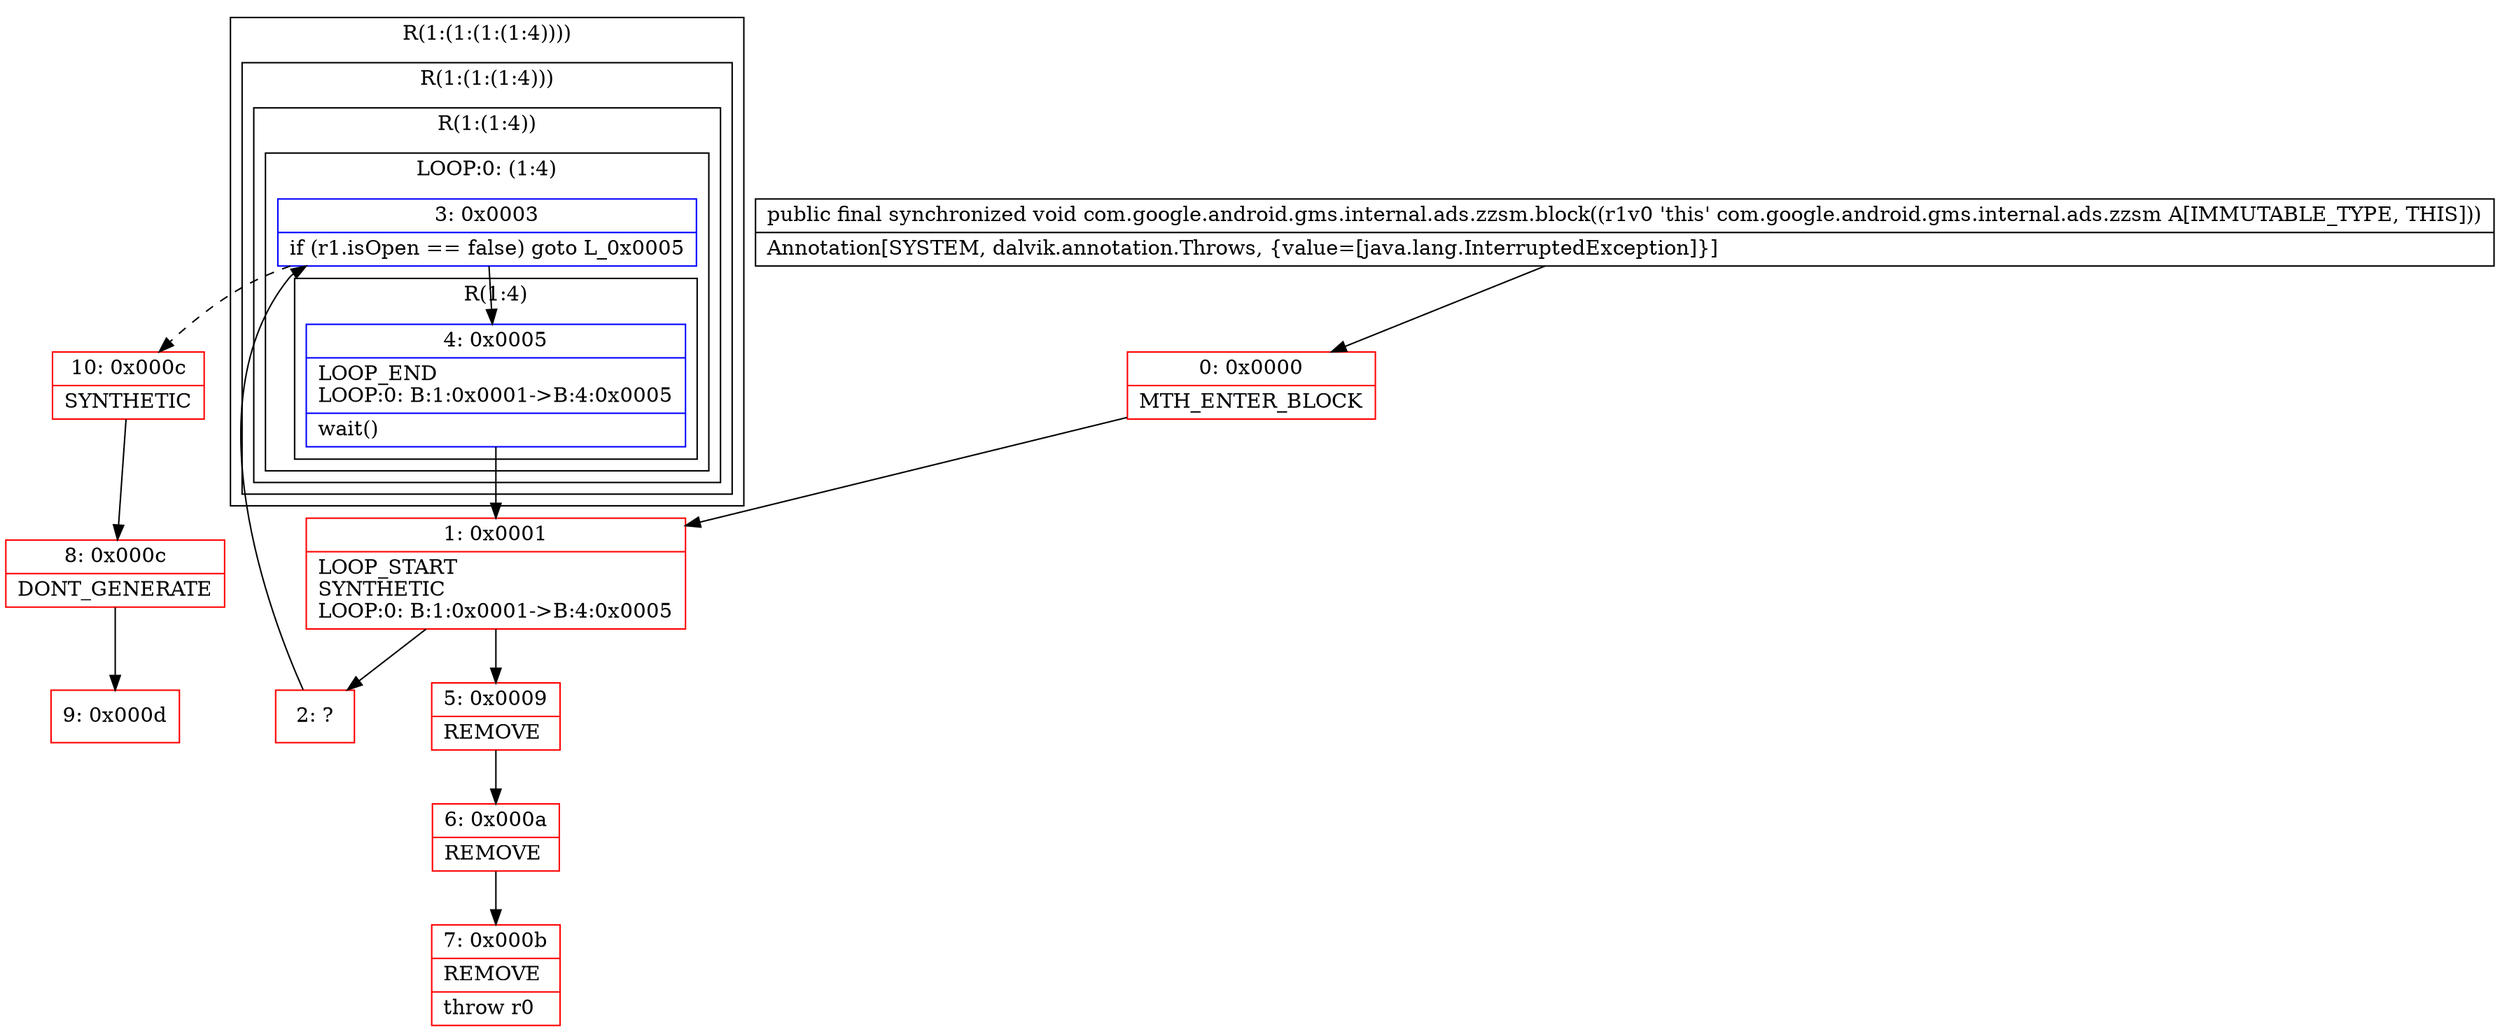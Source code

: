 digraph "CFG forcom.google.android.gms.internal.ads.zzsm.block()V" {
subgraph cluster_Region_14889737 {
label = "R(1:(1:(1:(1:4))))";
node [shape=record,color=blue];
subgraph cluster_Region_1225503409 {
label = "R(1:(1:(1:4)))";
node [shape=record,color=blue];
subgraph cluster_Region_264708169 {
label = "R(1:(1:4))";
node [shape=record,color=blue];
subgraph cluster_LoopRegion_8889301 {
label = "LOOP:0: (1:4)";
node [shape=record,color=blue];
Node_3 [shape=record,label="{3\:\ 0x0003|if (r1.isOpen == false) goto L_0x0005\l}"];
subgraph cluster_Region_434484151 {
label = "R(1:4)";
node [shape=record,color=blue];
Node_4 [shape=record,label="{4\:\ 0x0005|LOOP_END\lLOOP:0: B:1:0x0001\-\>B:4:0x0005\l|wait()\l}"];
}
}
}
}
}
Node_0 [shape=record,color=red,label="{0\:\ 0x0000|MTH_ENTER_BLOCK\l}"];
Node_1 [shape=record,color=red,label="{1\:\ 0x0001|LOOP_START\lSYNTHETIC\lLOOP:0: B:1:0x0001\-\>B:4:0x0005\l}"];
Node_2 [shape=record,color=red,label="{2\:\ ?}"];
Node_5 [shape=record,color=red,label="{5\:\ 0x0009|REMOVE\l}"];
Node_6 [shape=record,color=red,label="{6\:\ 0x000a|REMOVE\l}"];
Node_7 [shape=record,color=red,label="{7\:\ 0x000b|REMOVE\l|throw r0\l}"];
Node_8 [shape=record,color=red,label="{8\:\ 0x000c|DONT_GENERATE\l}"];
Node_9 [shape=record,color=red,label="{9\:\ 0x000d}"];
Node_10 [shape=record,color=red,label="{10\:\ 0x000c|SYNTHETIC\l}"];
MethodNode[shape=record,label="{public final synchronized void com.google.android.gms.internal.ads.zzsm.block((r1v0 'this' com.google.android.gms.internal.ads.zzsm A[IMMUTABLE_TYPE, THIS]))  | Annotation[SYSTEM, dalvik.annotation.Throws, \{value=[java.lang.InterruptedException]\}]\l}"];
MethodNode -> Node_0;
Node_3 -> Node_4;
Node_3 -> Node_10[style=dashed];
Node_4 -> Node_1;
Node_0 -> Node_1;
Node_1 -> Node_2;
Node_1 -> Node_5;
Node_2 -> Node_3;
Node_5 -> Node_6;
Node_6 -> Node_7;
Node_8 -> Node_9;
Node_10 -> Node_8;
}

